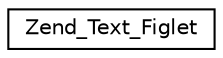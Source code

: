 digraph G
{
  edge [fontname="Helvetica",fontsize="10",labelfontname="Helvetica",labelfontsize="10"];
  node [fontname="Helvetica",fontsize="10",shape=record];
  rankdir="LR";
  Node1 [label="Zend_Text_Figlet",height=0.2,width=0.4,color="black", fillcolor="white", style="filled",URL="$class_zend___text___figlet.html"];
}

